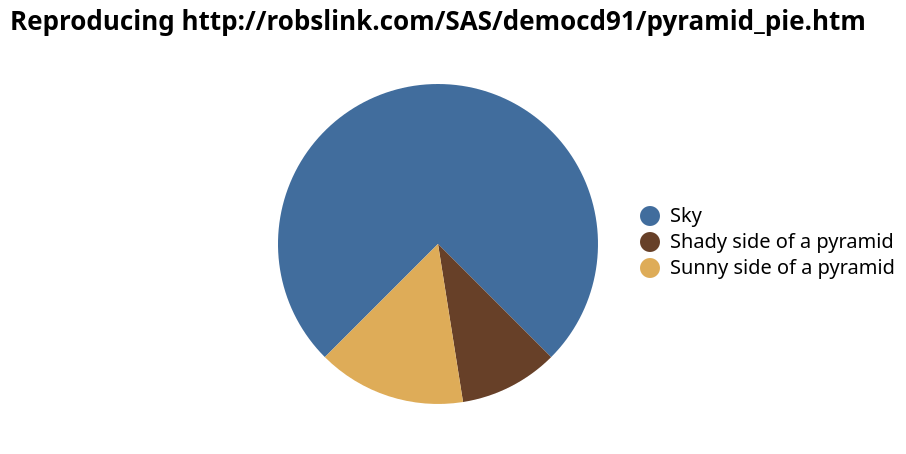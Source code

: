{
  "$schema": "https://vega.github.io/schema/vega-lite/v5.json",
  "title": "Reproducing http://robslink.com/SAS/democd91/pyramid_pie.htm",
  "data": {
    "values": [
      {
        "category": "Sky",
        "value": 75,
        "order": 3
      },
      {
        "category": "Shady side of a pyramid",
        "value": 10,
        "order": 1
      },
      {
        "category": "Sunny side of a pyramid",
        "value": 15,
        "order": 2
      }
    ]
  },
  "mark": {
    "type": "arc",
    "outerRadius": 80
  },
  "encoding": {
    "theta": {
      "field": "value",
      "type": "quantitative",
      "scale": {
        "range": [
          2.35619449,
          8.639379797
        ]
      },
      "stack": true
    },
    "color": {
      "field": "category",
      "type": "nominal",
      "scale": {
        "domain": [
          "Sky",
          "Shady side of a pyramid",
          "Sunny side of a pyramid"
        ],
        "range": [
          "#416D9D",
          "#674028",
          "#DEAC58"
        ]
      },
      "legend": {
        "orient": "none",
        "title": null,
        "columns": 1,
        "legendX": 200,
        "legendY": 80
      }
    },
    "order": {
      "field": "order"
    }
  },
  "view": {
    "stroke": null
  }
}